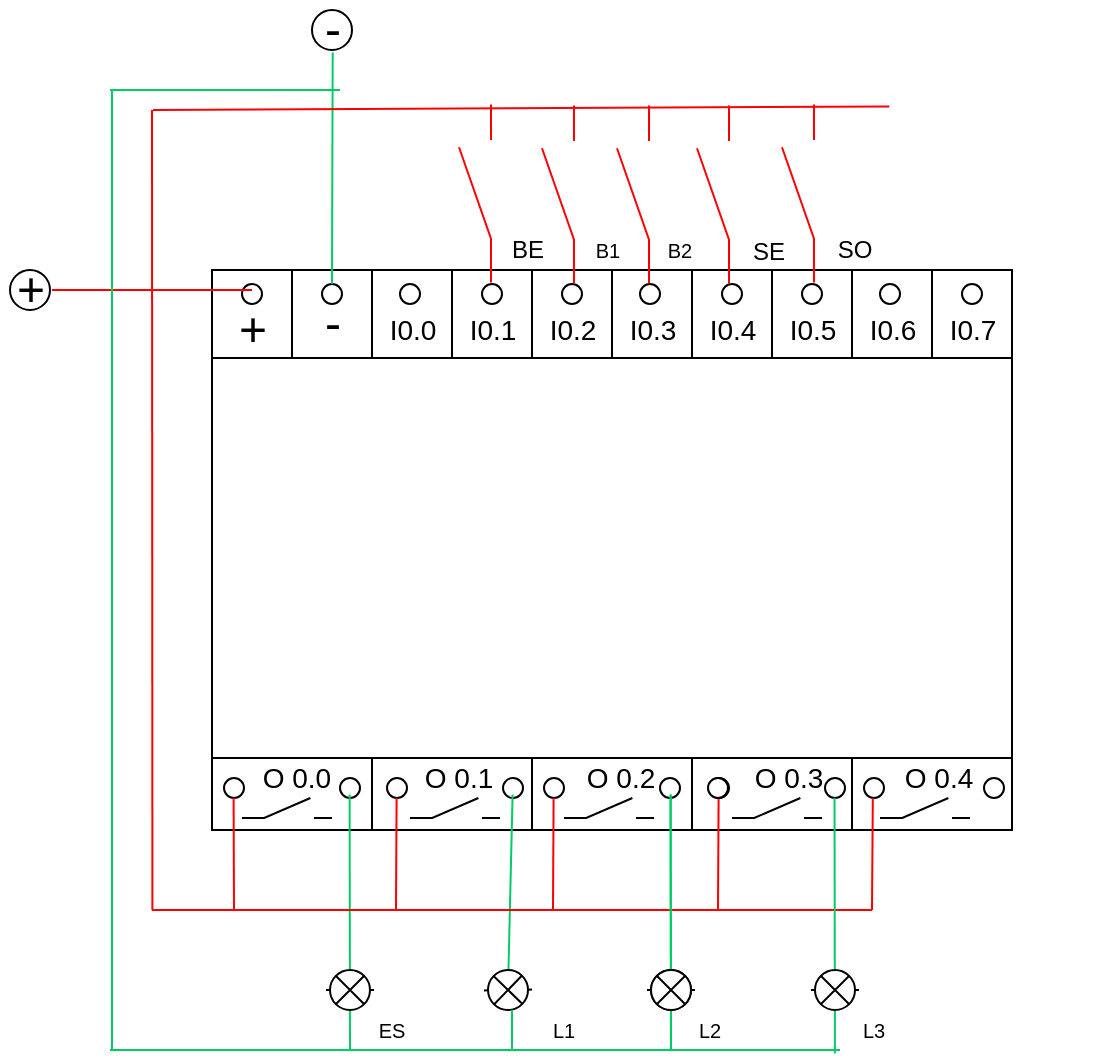 <mxfile version="15.8.6" type="github">
  <diagram id="MjY0Qz1ms_FNVk63QqFb" name="Page-1">
    <mxGraphModel dx="1696" dy="729" grid="1" gridSize="10" guides="1" tooltips="1" connect="1" arrows="1" fold="1" page="1" pageScale="1" pageWidth="850" pageHeight="1100" math="0" shadow="0">
      <root>
        <mxCell id="0" />
        <mxCell id="1" parent="0" />
        <mxCell id="0MT2r-zV3COQlZAHU2vA-2" value="" style="verticalLabelPosition=bottom;verticalAlign=top;html=1;shape=mxgraph.basic.rect;fillColor2=none;strokeWidth=1;size=20;indent=5;" parent="1" vertex="1">
          <mxGeometry x="276" y="330" width="400" height="280" as="geometry" />
        </mxCell>
        <mxCell id="0MT2r-zV3COQlZAHU2vA-3" value="" style="shape=partialRectangle;whiteSpace=wrap;html=1;right=0;top=0;bottom=0;fillColor=none;routingCenterX=-0.5;" parent="1" vertex="1">
          <mxGeometry x="356" y="550" width="120" height="60" as="geometry" />
        </mxCell>
        <mxCell id="0MT2r-zV3COQlZAHU2vA-4" value="" style="shape=partialRectangle;whiteSpace=wrap;html=1;right=0;top=0;bottom=0;fillColor=none;routingCenterX=-0.5;" parent="1" vertex="1">
          <mxGeometry x="436" y="550" width="120" height="60" as="geometry" />
        </mxCell>
        <mxCell id="0MT2r-zV3COQlZAHU2vA-5" value="" style="shape=partialRectangle;whiteSpace=wrap;html=1;right=0;top=0;bottom=0;fillColor=none;routingCenterX=-0.5;" parent="1" vertex="1">
          <mxGeometry x="516" y="550" width="120" height="60" as="geometry" />
        </mxCell>
        <mxCell id="0MT2r-zV3COQlZAHU2vA-6" value="" style="shape=partialRectangle;whiteSpace=wrap;html=1;right=0;top=0;bottom=0;fillColor=none;routingCenterX=-0.5;" parent="1" vertex="1">
          <mxGeometry x="596" y="550" width="120" height="60" as="geometry" />
        </mxCell>
        <mxCell id="0MT2r-zV3COQlZAHU2vA-7" value="" style="shape=partialRectangle;whiteSpace=wrap;html=1;top=0;bottom=0;fillColor=none;" parent="1" vertex="1">
          <mxGeometry x="316" y="330" width="120" height="60" as="geometry" />
        </mxCell>
        <mxCell id="0MT2r-zV3COQlZAHU2vA-8" value="" style="shape=partialRectangle;whiteSpace=wrap;html=1;top=0;bottom=0;fillColor=none;" parent="1" vertex="1">
          <mxGeometry x="356" y="330" width="120" height="60" as="geometry" />
        </mxCell>
        <mxCell id="0MT2r-zV3COQlZAHU2vA-9" value="" style="shape=partialRectangle;whiteSpace=wrap;html=1;top=0;bottom=0;fillColor=none;" parent="1" vertex="1">
          <mxGeometry x="396" y="330" width="120" height="60" as="geometry" />
        </mxCell>
        <mxCell id="0MT2r-zV3COQlZAHU2vA-10" value="" style="shape=partialRectangle;whiteSpace=wrap;html=1;top=0;bottom=0;fillColor=none;" parent="1" vertex="1">
          <mxGeometry x="516" y="330" width="40" height="60" as="geometry" />
        </mxCell>
        <mxCell id="0MT2r-zV3COQlZAHU2vA-11" value="" style="shape=partialRectangle;whiteSpace=wrap;html=1;top=0;bottom=0;fillColor=none;" parent="1" vertex="1">
          <mxGeometry x="556" y="330" width="120" height="60" as="geometry" />
        </mxCell>
        <mxCell id="0MT2r-zV3COQlZAHU2vA-12" value="" style="shape=partialRectangle;whiteSpace=wrap;html=1;top=0;bottom=0;fillColor=none;" parent="1" vertex="1">
          <mxGeometry x="596" y="330" width="40" height="60" as="geometry" />
        </mxCell>
        <mxCell id="0MT2r-zV3COQlZAHU2vA-13" value="" style="verticalLabelPosition=bottom;verticalAlign=top;html=1;shape=mxgraph.basic.rect;fillColor2=none;strokeWidth=1;size=20;indent=5;" parent="1" vertex="1">
          <mxGeometry x="276" y="374" width="400" height="200" as="geometry" />
        </mxCell>
        <mxCell id="0MT2r-zV3COQlZAHU2vA-14" value="&lt;font style=&quot;font-size: 24px&quot;&gt;+&lt;/font&gt;" style="text;html=1;align=center;verticalAlign=middle;resizable=0;points=[];autosize=1;strokeColor=none;fillColor=none;" parent="1" vertex="1">
          <mxGeometry x="281" y="350" width="30" height="20" as="geometry" />
        </mxCell>
        <mxCell id="0MT2r-zV3COQlZAHU2vA-15" value="" style="ellipse;whiteSpace=wrap;html=1;aspect=fixed;" parent="1" vertex="1">
          <mxGeometry x="291" y="337" width="10" height="10" as="geometry" />
        </mxCell>
        <mxCell id="0MT2r-zV3COQlZAHU2vA-16" value="&lt;span style=&quot;font-size: 24px&quot;&gt;-&lt;/span&gt;" style="text;html=1;align=center;verticalAlign=middle;resizable=0;points=[];autosize=1;strokeColor=none;fillColor=none;" parent="1" vertex="1">
          <mxGeometry x="326" y="347" width="20" height="20" as="geometry" />
        </mxCell>
        <mxCell id="0MT2r-zV3COQlZAHU2vA-17" value="" style="ellipse;whiteSpace=wrap;html=1;aspect=fixed;" parent="1" vertex="1">
          <mxGeometry x="331" y="337" width="10" height="10" as="geometry" />
        </mxCell>
        <mxCell id="0MT2r-zV3COQlZAHU2vA-18" value="&lt;font style=&quot;font-size: 14px&quot;&gt;I0.0&lt;/font&gt;" style="text;html=1;align=center;verticalAlign=middle;resizable=0;points=[];autosize=1;strokeColor=none;fillColor=none;" parent="1" vertex="1">
          <mxGeometry x="356" y="350" width="40" height="20" as="geometry" />
        </mxCell>
        <mxCell id="0MT2r-zV3COQlZAHU2vA-19" value="" style="ellipse;whiteSpace=wrap;html=1;aspect=fixed;" parent="1" vertex="1">
          <mxGeometry x="370" y="337" width="10" height="10" as="geometry" />
        </mxCell>
        <mxCell id="0MT2r-zV3COQlZAHU2vA-20" value="&lt;span style=&quot;font-size: 14px&quot;&gt;I0.1&lt;/span&gt;" style="text;html=1;align=center;verticalAlign=middle;resizable=0;points=[];autosize=1;strokeColor=none;fillColor=none;" parent="1" vertex="1">
          <mxGeometry x="396" y="350" width="40" height="20" as="geometry" />
        </mxCell>
        <mxCell id="0MT2r-zV3COQlZAHU2vA-21" value="" style="ellipse;whiteSpace=wrap;html=1;aspect=fixed;" parent="1" vertex="1">
          <mxGeometry x="411" y="337" width="10" height="10" as="geometry" />
        </mxCell>
        <mxCell id="0MT2r-zV3COQlZAHU2vA-22" value="&lt;font style=&quot;font-size: 14px&quot;&gt;I0.2&lt;/font&gt;" style="text;html=1;align=center;verticalAlign=middle;resizable=0;points=[];autosize=1;strokeColor=none;fillColor=none;" parent="1" vertex="1">
          <mxGeometry x="436" y="350" width="40" height="20" as="geometry" />
        </mxCell>
        <mxCell id="0MT2r-zV3COQlZAHU2vA-23" value="" style="ellipse;whiteSpace=wrap;html=1;aspect=fixed;" parent="1" vertex="1">
          <mxGeometry x="451" y="337" width="10" height="10" as="geometry" />
        </mxCell>
        <mxCell id="0MT2r-zV3COQlZAHU2vA-24" value="&lt;font style=&quot;font-size: 14px&quot;&gt;I0.3&lt;/font&gt;" style="text;html=1;align=center;verticalAlign=middle;resizable=0;points=[];autosize=1;strokeColor=none;fillColor=none;" parent="1" vertex="1">
          <mxGeometry x="476" y="350" width="40" height="20" as="geometry" />
        </mxCell>
        <mxCell id="0MT2r-zV3COQlZAHU2vA-25" value="" style="ellipse;whiteSpace=wrap;html=1;aspect=fixed;" parent="1" vertex="1">
          <mxGeometry x="490" y="337" width="10" height="10" as="geometry" />
        </mxCell>
        <mxCell id="0MT2r-zV3COQlZAHU2vA-26" value="&lt;font style=&quot;font-size: 14px&quot;&gt;I0.4&lt;/font&gt;" style="text;html=1;align=center;verticalAlign=middle;resizable=0;points=[];autosize=1;strokeColor=none;fillColor=none;" parent="1" vertex="1">
          <mxGeometry x="516" y="350" width="40" height="20" as="geometry" />
        </mxCell>
        <mxCell id="0MT2r-zV3COQlZAHU2vA-27" value="" style="ellipse;whiteSpace=wrap;html=1;aspect=fixed;" parent="1" vertex="1">
          <mxGeometry x="531" y="337" width="10" height="10" as="geometry" />
        </mxCell>
        <mxCell id="0MT2r-zV3COQlZAHU2vA-28" value="&lt;font style=&quot;font-size: 14px&quot;&gt;I0.5&lt;/font&gt;" style="text;html=1;align=center;verticalAlign=middle;resizable=0;points=[];autosize=1;strokeColor=none;fillColor=none;" parent="1" vertex="1">
          <mxGeometry x="556" y="350" width="40" height="20" as="geometry" />
        </mxCell>
        <mxCell id="0MT2r-zV3COQlZAHU2vA-29" value="" style="ellipse;whiteSpace=wrap;html=1;aspect=fixed;" parent="1" vertex="1">
          <mxGeometry x="571" y="337" width="10" height="10" as="geometry" />
        </mxCell>
        <mxCell id="0MT2r-zV3COQlZAHU2vA-30" value="&lt;font style=&quot;font-size: 14px&quot;&gt;I0.6&lt;/font&gt;" style="text;html=1;align=center;verticalAlign=middle;resizable=0;points=[];autosize=1;strokeColor=none;fillColor=none;" parent="1" vertex="1">
          <mxGeometry x="596" y="350" width="40" height="20" as="geometry" />
        </mxCell>
        <mxCell id="0MT2r-zV3COQlZAHU2vA-31" value="" style="ellipse;whiteSpace=wrap;html=1;aspect=fixed;" parent="1" vertex="1">
          <mxGeometry x="610" y="337" width="10" height="10" as="geometry" />
        </mxCell>
        <mxCell id="0MT2r-zV3COQlZAHU2vA-32" value="&lt;font style=&quot;font-size: 14px&quot;&gt;I0.7&lt;/font&gt;" style="text;html=1;align=center;verticalAlign=middle;resizable=0;points=[];autosize=1;strokeColor=none;fillColor=none;" parent="1" vertex="1">
          <mxGeometry x="636" y="350" width="40" height="20" as="geometry" />
        </mxCell>
        <mxCell id="0MT2r-zV3COQlZAHU2vA-33" value="" style="ellipse;whiteSpace=wrap;html=1;aspect=fixed;" parent="1" vertex="1">
          <mxGeometry x="651" y="337" width="10" height="10" as="geometry" />
        </mxCell>
        <mxCell id="0MT2r-zV3COQlZAHU2vA-34" value="" style="pointerEvents=1;verticalLabelPosition=bottom;shadow=0;dashed=0;align=center;html=1;verticalAlign=top;shape=mxgraph.electrical.electro-mechanical.make_contact;" parent="1" vertex="1">
          <mxGeometry x="291" y="594" width="45" height="10" as="geometry" />
        </mxCell>
        <mxCell id="0MT2r-zV3COQlZAHU2vA-35" value="" style="pointerEvents=1;verticalLabelPosition=bottom;shadow=0;dashed=0;align=center;html=1;verticalAlign=top;shape=mxgraph.electrical.electro-mechanical.make_contact;" parent="1" vertex="1">
          <mxGeometry x="375" y="594" width="45" height="10" as="geometry" />
        </mxCell>
        <mxCell id="0MT2r-zV3COQlZAHU2vA-36" value="" style="pointerEvents=1;verticalLabelPosition=bottom;shadow=0;dashed=0;align=center;html=1;verticalAlign=top;shape=mxgraph.electrical.electro-mechanical.make_contact;" parent="1" vertex="1">
          <mxGeometry x="452" y="594" width="45" height="10" as="geometry" />
        </mxCell>
        <mxCell id="0MT2r-zV3COQlZAHU2vA-37" value="" style="pointerEvents=1;verticalLabelPosition=bottom;shadow=0;dashed=0;align=center;html=1;verticalAlign=top;shape=mxgraph.electrical.electro-mechanical.make_contact;" parent="1" vertex="1">
          <mxGeometry x="536" y="594" width="45" height="10" as="geometry" />
        </mxCell>
        <mxCell id="0MT2r-zV3COQlZAHU2vA-38" value="" style="pointerEvents=1;verticalLabelPosition=bottom;shadow=0;dashed=0;align=center;html=1;verticalAlign=top;shape=mxgraph.electrical.electro-mechanical.make_contact;" parent="1" vertex="1">
          <mxGeometry x="610" y="594" width="45" height="10" as="geometry" />
        </mxCell>
        <mxCell id="0MT2r-zV3COQlZAHU2vA-39" value="&lt;font style=&quot;font-size: 14px&quot;&gt;&amp;nbsp;O 0.0&lt;/font&gt;" style="text;html=1;align=center;verticalAlign=middle;resizable=0;points=[];autosize=1;strokeColor=none;fillColor=none;" parent="1" vertex="1">
          <mxGeometry x="291" y="574" width="50" height="20" as="geometry" />
        </mxCell>
        <mxCell id="0MT2r-zV3COQlZAHU2vA-40" value="&lt;span style=&quot;font-size: 14px&quot;&gt;O 0.1&lt;/span&gt;" style="text;html=1;align=center;verticalAlign=middle;resizable=0;points=[];autosize=1;strokeColor=none;fillColor=none;" parent="1" vertex="1">
          <mxGeometry x="374" y="574" width="50" height="20" as="geometry" />
        </mxCell>
        <mxCell id="0MT2r-zV3COQlZAHU2vA-41" value="&lt;font style=&quot;font-size: 14px&quot;&gt;O 0.2&lt;/font&gt;" style="text;html=1;align=center;verticalAlign=middle;resizable=0;points=[];autosize=1;strokeColor=none;fillColor=none;" parent="1" vertex="1">
          <mxGeometry x="455" y="574" width="50" height="20" as="geometry" />
        </mxCell>
        <mxCell id="0MT2r-zV3COQlZAHU2vA-42" value="&lt;font style=&quot;font-size: 14px&quot;&gt;O 0.3&lt;/font&gt;" style="text;html=1;align=center;verticalAlign=middle;resizable=0;points=[];autosize=1;strokeColor=none;fillColor=none;" parent="1" vertex="1">
          <mxGeometry x="539" y="574" width="50" height="20" as="geometry" />
        </mxCell>
        <mxCell id="0MT2r-zV3COQlZAHU2vA-43" value="" style="edgeStyle=none;shape=link;rounded=0;orthogonalLoop=1;jettySize=auto;html=1;strokeColor=#000000;" parent="1" source="0MT2r-zV3COQlZAHU2vA-44" target="0MT2r-zV3COQlZAHU2vA-13" edge="1">
          <mxGeometry relative="1" as="geometry" />
        </mxCell>
        <mxCell id="0MT2r-zV3COQlZAHU2vA-44" value="&lt;font style=&quot;font-size: 14px&quot;&gt;O 0.4&lt;/font&gt;" style="text;html=1;align=center;verticalAlign=middle;resizable=0;points=[];autosize=1;strokeColor=none;fillColor=none;" parent="1" vertex="1">
          <mxGeometry x="614" y="574" width="50" height="20" as="geometry" />
        </mxCell>
        <mxCell id="0MT2r-zV3COQlZAHU2vA-45" value="" style="ellipse;whiteSpace=wrap;html=1;aspect=fixed;" parent="1" vertex="1">
          <mxGeometry x="282" y="584" width="10" height="10" as="geometry" />
        </mxCell>
        <mxCell id="0MT2r-zV3COQlZAHU2vA-46" value="" style="ellipse;whiteSpace=wrap;html=1;aspect=fixed;" parent="1" vertex="1">
          <mxGeometry x="340" y="584" width="10" height="10" as="geometry" />
        </mxCell>
        <mxCell id="0MT2r-zV3COQlZAHU2vA-47" value="" style="ellipse;whiteSpace=wrap;html=1;aspect=fixed;" parent="1" vertex="1">
          <mxGeometry x="363.5" y="584" width="10" height="10" as="geometry" />
        </mxCell>
        <mxCell id="0MT2r-zV3COQlZAHU2vA-48" value="" style="ellipse;whiteSpace=wrap;html=1;aspect=fixed;" parent="1" vertex="1">
          <mxGeometry x="421.5" y="584" width="10" height="10" as="geometry" />
        </mxCell>
        <mxCell id="0MT2r-zV3COQlZAHU2vA-49" value="" style="ellipse;whiteSpace=wrap;html=1;aspect=fixed;" parent="1" vertex="1">
          <mxGeometry x="442" y="584" width="10" height="10" as="geometry" />
        </mxCell>
        <mxCell id="0MT2r-zV3COQlZAHU2vA-50" value="" style="ellipse;whiteSpace=wrap;html=1;aspect=fixed;" parent="1" vertex="1">
          <mxGeometry x="500" y="584" width="10" height="10" as="geometry" />
        </mxCell>
        <mxCell id="0MT2r-zV3COQlZAHU2vA-51" value="" style="ellipse;whiteSpace=wrap;html=1;aspect=fixed;" parent="1" vertex="1">
          <mxGeometry x="524.5" y="584" width="10" height="10" as="geometry" />
        </mxCell>
        <mxCell id="0MT2r-zV3COQlZAHU2vA-52" value="" style="ellipse;whiteSpace=wrap;html=1;aspect=fixed;" parent="1" vertex="1">
          <mxGeometry x="582.5" y="584" width="10" height="10" as="geometry" />
        </mxCell>
        <mxCell id="0MT2r-zV3COQlZAHU2vA-53" value="" style="ellipse;whiteSpace=wrap;html=1;aspect=fixed;" parent="1" vertex="1">
          <mxGeometry x="602" y="584" width="10" height="10" as="geometry" />
        </mxCell>
        <mxCell id="0MT2r-zV3COQlZAHU2vA-54" value="" style="ellipse;whiteSpace=wrap;html=1;aspect=fixed;" parent="1" vertex="1">
          <mxGeometry x="662" y="584" width="10" height="10" as="geometry" />
        </mxCell>
        <mxCell id="0MT2r-zV3COQlZAHU2vA-55" value="" style="ellipse;whiteSpace=wrap;html=1;aspect=fixed;" parent="1" vertex="1">
          <mxGeometry x="175" y="330" width="20" height="20" as="geometry" />
        </mxCell>
        <mxCell id="0MT2r-zV3COQlZAHU2vA-56" value="" style="ellipse;whiteSpace=wrap;html=1;aspect=fixed;" parent="1" vertex="1">
          <mxGeometry x="326" y="200" width="20" height="20" as="geometry" />
        </mxCell>
        <mxCell id="0MT2r-zV3COQlZAHU2vA-57" value="&lt;font style=&quot;font-size: 24px&quot;&gt;+&lt;/font&gt;" style="text;html=1;align=center;verticalAlign=middle;resizable=0;points=[];autosize=1;strokeColor=none;fillColor=none;" parent="1" vertex="1">
          <mxGeometry x="170" y="330" width="30" height="20" as="geometry" />
        </mxCell>
        <mxCell id="0MT2r-zV3COQlZAHU2vA-58" value="&lt;span style=&quot;font-size: 24px&quot;&gt;-&lt;/span&gt;" style="text;html=1;align=center;verticalAlign=middle;resizable=0;points=[];autosize=1;strokeColor=none;fillColor=none;" parent="1" vertex="1">
          <mxGeometry x="326" y="200" width="20" height="20" as="geometry" />
        </mxCell>
        <mxCell id="0MT2r-zV3COQlZAHU2vA-59" value="" style="endArrow=none;html=1;strokeColor=#FF0000;" parent="1" edge="1">
          <mxGeometry width="50" height="50" relative="1" as="geometry">
            <mxPoint x="287" y="650.0" as="sourcePoint" />
            <mxPoint x="286.8" y="594.0" as="targetPoint" />
            <Array as="points" />
          </mxGeometry>
        </mxCell>
        <mxCell id="0MT2r-zV3COQlZAHU2vA-60" value="" style="endArrow=none;html=1;strokeColor=#FF0000;" parent="1" edge="1">
          <mxGeometry width="50" height="50" relative="1" as="geometry">
            <mxPoint x="368" y="650.0" as="sourcePoint" />
            <mxPoint x="368.3" y="594.0" as="targetPoint" />
            <Array as="points" />
          </mxGeometry>
        </mxCell>
        <mxCell id="0MT2r-zV3COQlZAHU2vA-61" value="" style="endArrow=none;html=1;strokeColor=#FF0000;" parent="1" edge="1">
          <mxGeometry width="50" height="50" relative="1" as="geometry">
            <mxPoint x="529" y="650.0" as="sourcePoint" />
            <mxPoint x="529.3" y="594.0" as="targetPoint" />
            <Array as="points" />
          </mxGeometry>
        </mxCell>
        <mxCell id="0MT2r-zV3COQlZAHU2vA-62" value="" style="endArrow=none;html=1;strokeColor=#FF0000;" parent="1" edge="1">
          <mxGeometry width="50" height="50" relative="1" as="geometry">
            <mxPoint x="296" y="340" as="sourcePoint" />
            <mxPoint x="196" y="340" as="targetPoint" />
            <Array as="points" />
          </mxGeometry>
        </mxCell>
        <mxCell id="0MT2r-zV3COQlZAHU2vA-63" value="" style="endArrow=none;html=1;strokeColor=#FF0000;" parent="1" edge="1">
          <mxGeometry width="50" height="50" relative="1" as="geometry">
            <mxPoint x="606" y="650.0" as="sourcePoint" />
            <mxPoint x="606.41" y="594.0" as="targetPoint" />
            <Array as="points" />
          </mxGeometry>
        </mxCell>
        <mxCell id="0MT2r-zV3COQlZAHU2vA-64" value="" style="endArrow=none;html=1;strokeColor=#00CC66;" parent="1" edge="1">
          <mxGeometry width="50" height="50" relative="1" as="geometry">
            <mxPoint x="345" y="720" as="sourcePoint" />
            <mxPoint x="344.8" y="592.2" as="targetPoint" />
            <Array as="points" />
          </mxGeometry>
        </mxCell>
        <mxCell id="0MT2r-zV3COQlZAHU2vA-65" value="" style="endArrow=none;html=1;strokeColor=#00CC66;startArrow=none;" parent="1" source="0MT2r-zV3COQlZAHU2vA-75" edge="1">
          <mxGeometry width="50" height="50" relative="1" as="geometry">
            <mxPoint x="426" y="660" as="sourcePoint" />
            <mxPoint x="426.3" y="592.2" as="targetPoint" />
            <Array as="points" />
          </mxGeometry>
        </mxCell>
        <mxCell id="0MT2r-zV3COQlZAHU2vA-66" value="" style="endArrow=none;html=1;strokeColor=#FF0000;" parent="1" edge="1">
          <mxGeometry width="50" height="50" relative="1" as="geometry">
            <mxPoint x="246" y="650.0" as="sourcePoint" />
            <mxPoint x="606" y="650.0" as="targetPoint" />
            <Array as="points" />
          </mxGeometry>
        </mxCell>
        <mxCell id="0MT2r-zV3COQlZAHU2vA-67" value="" style="endArrow=none;html=1;strokeColor=#00CC66;" parent="1" edge="1">
          <mxGeometry width="50" height="50" relative="1" as="geometry">
            <mxPoint x="340" y="240" as="sourcePoint" />
            <mxPoint x="225" y="240" as="targetPoint" />
            <Array as="points" />
          </mxGeometry>
        </mxCell>
        <mxCell id="0MT2r-zV3COQlZAHU2vA-68" value="" style="endArrow=none;html=1;strokeColor=#00CC66;" parent="1" edge="1">
          <mxGeometry width="50" height="50" relative="1" as="geometry">
            <mxPoint x="226" y="720" as="sourcePoint" />
            <mxPoint x="226" y="240" as="targetPoint" />
            <Array as="points" />
          </mxGeometry>
        </mxCell>
        <mxCell id="0MT2r-zV3COQlZAHU2vA-69" value="" style="endArrow=none;html=1;strokeColor=#00CC66;entryX=0.517;entryY=1.064;entryDx=0;entryDy=0;entryPerimeter=0;exitX=0.5;exitY=0;exitDx=0;exitDy=0;" parent="1" source="0MT2r-zV3COQlZAHU2vA-17" target="0MT2r-zV3COQlZAHU2vA-58" edge="1">
          <mxGeometry width="50" height="50" relative="1" as="geometry">
            <mxPoint x="336" y="290" as="sourcePoint" />
            <mxPoint x="225" y="292" as="targetPoint" />
            <Array as="points" />
          </mxGeometry>
        </mxCell>
        <mxCell id="0MT2r-zV3COQlZAHU2vA-70" value="" style="endArrow=none;html=1;strokeColor=#FF0000;" parent="1" edge="1">
          <mxGeometry width="50" height="50" relative="1" as="geometry">
            <mxPoint x="246.2" y="650.0" as="sourcePoint" />
            <mxPoint x="246" y="250" as="targetPoint" />
            <Array as="points" />
          </mxGeometry>
        </mxCell>
        <mxCell id="0MT2r-zV3COQlZAHU2vA-71" value="" style="endArrow=none;html=1;strokeColor=#FF0000;entryX=1;entryY=0.925;entryDx=0;entryDy=0;entryPerimeter=0;" parent="1" edge="1">
          <mxGeometry width="50" height="50" relative="1" as="geometry">
            <mxPoint x="246.5" y="250" as="sourcePoint" />
            <mxPoint x="614.662" y="248.25" as="targetPoint" />
            <Array as="points" />
          </mxGeometry>
        </mxCell>
        <mxCell id="0MT2r-zV3COQlZAHU2vA-74" value="" style="pointerEvents=1;verticalLabelPosition=bottom;shadow=0;dashed=0;align=center;html=1;verticalAlign=top;shape=mxgraph.electrical.miscellaneous.light_bulb;strokeColor=#000000;rotation=-180;" parent="1" vertex="1">
          <mxGeometry x="333" y="680" width="24" height="20" as="geometry" />
        </mxCell>
        <mxCell id="0MT2r-zV3COQlZAHU2vA-75" value="" style="pointerEvents=1;verticalLabelPosition=bottom;shadow=0;dashed=0;align=center;html=1;verticalAlign=top;shape=mxgraph.electrical.miscellaneous.light_bulb;strokeColor=#000000;rotation=-181;" parent="1" vertex="1">
          <mxGeometry x="412" y="680" width="24" height="20" as="geometry" />
        </mxCell>
        <mxCell id="0MT2r-zV3COQlZAHU2vA-76" value="" style="endArrow=none;html=1;strokeColor=#00CC66;" parent="1" edge="1">
          <mxGeometry width="50" height="50" relative="1" as="geometry">
            <mxPoint x="590" y="720" as="sourcePoint" />
            <mxPoint x="225" y="720" as="targetPoint" />
            <Array as="points" />
          </mxGeometry>
        </mxCell>
        <mxCell id="0MT2r-zV3COQlZAHU2vA-77" value="" style="endArrow=none;html=1;strokeColor=#00CC66;" parent="1" edge="1">
          <mxGeometry width="50" height="50" relative="1" as="geometry">
            <mxPoint x="426" y="720" as="sourcePoint" />
            <mxPoint x="426" y="700.0" as="targetPoint" />
            <Array as="points" />
          </mxGeometry>
        </mxCell>
        <mxCell id="0MT2r-zV3COQlZAHU2vA-78" value="&lt;span style=&quot;font-size: 10px&quot;&gt;L1&lt;/span&gt;" style="text;html=1;strokeColor=none;fillColor=none;align=center;verticalAlign=middle;whiteSpace=wrap;rounded=0;" parent="1" vertex="1">
          <mxGeometry x="431.5" y="700" width="40" height="20" as="geometry" />
        </mxCell>
        <mxCell id="0MT2r-zV3COQlZAHU2vA-79" value="&lt;span style=&quot;font-size: 10px&quot;&gt;ES&lt;/span&gt;" style="text;html=1;strokeColor=none;fillColor=none;align=center;verticalAlign=middle;whiteSpace=wrap;rounded=0;" parent="1" vertex="1">
          <mxGeometry x="346" y="700" width="40" height="20" as="geometry" />
        </mxCell>
        <mxCell id="0MT2r-zV3COQlZAHU2vA-80" value="" style="endArrow=none;html=1;strokeColor=#FF0000;" parent="1" edge="1">
          <mxGeometry width="50" height="50" relative="1" as="geometry">
            <mxPoint x="446.5" y="650.0" as="sourcePoint" />
            <mxPoint x="446.8" y="594.0" as="targetPoint" />
            <Array as="points" />
          </mxGeometry>
        </mxCell>
        <mxCell id="0MT2r-zV3COQlZAHU2vA-81" value="" style="ellipse;whiteSpace=wrap;html=1;aspect=fixed;" parent="1" vertex="1">
          <mxGeometry x="524" y="584" width="10" height="10" as="geometry" />
        </mxCell>
        <mxCell id="0MT2r-zV3COQlZAHU2vA-82" value="" style="endArrow=none;html=1;strokeColor=#00CC66;" parent="1" edge="1">
          <mxGeometry width="50" height="50" relative="1" as="geometry">
            <mxPoint x="505.5" y="720" as="sourcePoint" />
            <mxPoint x="505.3" y="592.2" as="targetPoint" />
            <Array as="points" />
          </mxGeometry>
        </mxCell>
        <mxCell id="0MT2r-zV3COQlZAHU2vA-83" value="" style="pointerEvents=1;verticalLabelPosition=bottom;shadow=0;dashed=0;align=center;html=1;verticalAlign=top;shape=mxgraph.electrical.miscellaneous.light_bulb;strokeColor=#000000;rotation=-180;" parent="1" vertex="1">
          <mxGeometry x="493.5" y="680" width="24" height="20" as="geometry" />
        </mxCell>
        <mxCell id="0MT2r-zV3COQlZAHU2vA-84" value="&lt;span style=&quot;font-size: 10px&quot;&gt;L2&lt;/span&gt;" style="text;html=1;strokeColor=none;fillColor=none;align=center;verticalAlign=middle;whiteSpace=wrap;rounded=0;" parent="1" vertex="1">
          <mxGeometry x="505" y="700" width="40" height="20" as="geometry" />
        </mxCell>
        <mxCell id="0MT2r-zV3COQlZAHU2vA-85" value="&lt;span style=&quot;font-size: 10px&quot;&gt;B1&lt;/span&gt;" style="text;html=1;strokeColor=none;fillColor=none;align=center;verticalAlign=middle;whiteSpace=wrap;rounded=0;" parent="1" vertex="1">
          <mxGeometry x="453.5" y="310" width="40" height="20" as="geometry" />
        </mxCell>
        <mxCell id="0MT2r-zV3COQlZAHU2vA-86" value="&lt;span style=&quot;font-size: 10px&quot;&gt;B2&lt;/span&gt;" style="text;html=1;strokeColor=none;fillColor=none;align=center;verticalAlign=middle;whiteSpace=wrap;rounded=0;" parent="1" vertex="1">
          <mxGeometry x="490" y="310" width="40" height="20" as="geometry" />
        </mxCell>
        <mxCell id="0MT2r-zV3COQlZAHU2vA-88" value="" style="endArrow=none;html=1;strokeColor=#00CC66;" parent="1" edge="1">
          <mxGeometry width="50" height="50" relative="1" as="geometry">
            <mxPoint x="505.5" y="720.0" as="sourcePoint" />
            <mxPoint x="505.3" y="592.2" as="targetPoint" />
            <Array as="points" />
          </mxGeometry>
        </mxCell>
        <mxCell id="0MT2r-zV3COQlZAHU2vA-89" value="" style="pointerEvents=1;verticalLabelPosition=bottom;shadow=0;dashed=0;align=center;html=1;verticalAlign=top;shape=mxgraph.electrical.miscellaneous.light_bulb;strokeColor=#000000;rotation=-180;" parent="1" vertex="1">
          <mxGeometry x="493.5" y="680" width="24" height="20" as="geometry" />
        </mxCell>
        <mxCell id="0MT2r-zV3COQlZAHU2vA-95" value="SE" style="text;html=1;align=center;verticalAlign=middle;resizable=0;points=[];autosize=1;strokeColor=none;fillColor=none;" parent="1" vertex="1">
          <mxGeometry x="539" y="310.5" width="30" height="20" as="geometry" />
        </mxCell>
        <mxCell id="0MT2r-zV3COQlZAHU2vA-96" value="BE" style="text;html=1;strokeColor=none;fillColor=none;align=center;verticalAlign=middle;whiteSpace=wrap;rounded=0;" parent="1" vertex="1">
          <mxGeometry x="413.5" y="310" width="40" height="20" as="geometry" />
        </mxCell>
        <mxCell id="0MT2r-zV3COQlZAHU2vA-97" value="" style="pointerEvents=1;verticalLabelPosition=bottom;shadow=0;dashed=0;align=center;html=1;verticalAlign=top;shape=mxgraph.electrical.electro-mechanical.make_contact;hachureGap=4;strokeColor=#FF0000;rotation=-90;" parent="1" vertex="1">
          <mxGeometry x="363" y="283.75" width="89" height="16" as="geometry" />
        </mxCell>
        <mxCell id="ipujFhg_b4CowNk_k0kt-1" value="" style="pointerEvents=1;verticalLabelPosition=bottom;shadow=0;dashed=0;align=center;html=1;verticalAlign=top;shape=mxgraph.electrical.electro-mechanical.make_contact;hachureGap=4;strokeColor=#FF0000;rotation=-90;" vertex="1" parent="1">
          <mxGeometry x="404.5" y="284.25" width="89" height="16" as="geometry" />
        </mxCell>
        <mxCell id="ipujFhg_b4CowNk_k0kt-2" value="" style="pointerEvents=1;verticalLabelPosition=bottom;shadow=0;dashed=0;align=center;html=1;verticalAlign=top;shape=mxgraph.electrical.electro-mechanical.make_contact;hachureGap=4;strokeColor=#FF0000;rotation=-90;" vertex="1" parent="1">
          <mxGeometry x="442" y="284.25" width="89" height="16" as="geometry" />
        </mxCell>
        <mxCell id="ipujFhg_b4CowNk_k0kt-3" value="" style="pointerEvents=1;verticalLabelPosition=bottom;shadow=0;dashed=0;align=center;html=1;verticalAlign=top;shape=mxgraph.electrical.electro-mechanical.make_contact;hachureGap=4;strokeColor=#FF0000;rotation=-90;" vertex="1" parent="1">
          <mxGeometry x="482" y="284.25" width="89" height="16" as="geometry" />
        </mxCell>
        <mxCell id="ipujFhg_b4CowNk_k0kt-5" value="SO" style="text;html=1;align=center;verticalAlign=middle;resizable=0;points=[];autosize=1;strokeColor=none;fillColor=none;" vertex="1" parent="1">
          <mxGeometry x="581.5" y="310" width="30" height="20" as="geometry" />
        </mxCell>
        <mxCell id="ipujFhg_b4CowNk_k0kt-6" value="" style="pointerEvents=1;verticalLabelPosition=bottom;shadow=0;dashed=0;align=center;html=1;verticalAlign=top;shape=mxgraph.electrical.electro-mechanical.make_contact;hachureGap=4;strokeColor=#FF0000;rotation=-90;" vertex="1" parent="1">
          <mxGeometry x="524.5" y="283.75" width="89" height="16" as="geometry" />
        </mxCell>
        <mxCell id="ipujFhg_b4CowNk_k0kt-8" value="&lt;span style=&quot;font-size: 10px&quot;&gt;L3&lt;/span&gt;" style="text;html=1;strokeColor=none;fillColor=none;align=center;verticalAlign=middle;whiteSpace=wrap;rounded=0;" vertex="1" parent="1">
          <mxGeometry x="587" y="700" width="40" height="20" as="geometry" />
        </mxCell>
        <mxCell id="ipujFhg_b4CowNk_k0kt-11" value="" style="endArrow=none;html=1;strokeColor=#00CC66;" edge="1" parent="1">
          <mxGeometry width="50" height="50" relative="1" as="geometry">
            <mxPoint x="587.46" y="721.8" as="sourcePoint" />
            <mxPoint x="587.26" y="594.0" as="targetPoint" />
            <Array as="points" />
          </mxGeometry>
        </mxCell>
        <mxCell id="ipujFhg_b4CowNk_k0kt-7" value="" style="pointerEvents=1;verticalLabelPosition=bottom;shadow=0;dashed=0;align=center;html=1;verticalAlign=top;shape=mxgraph.electrical.miscellaneous.light_bulb;strokeColor=#000000;rotation=-180;" vertex="1" parent="1">
          <mxGeometry x="575.5" y="680" width="24" height="20" as="geometry" />
        </mxCell>
      </root>
    </mxGraphModel>
  </diagram>
</mxfile>
